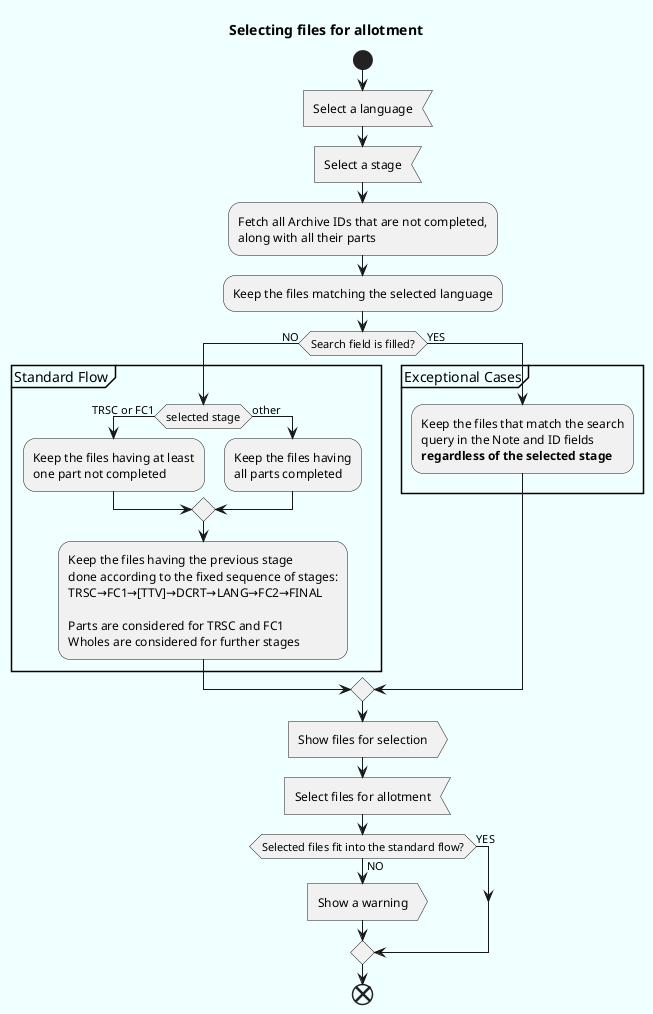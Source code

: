 @startuml FilesSelection

title Selecting files for allotment
skinparam backgroundColor Azure

start
:Select a language<
:Select a stage<
:Fetch all Archive IDs that are not completed,
along with all their parts;
:Keep the files matching the selected language;
if (Search field is filled?) then (NO)
  partition "Standard Flow" {
    if (selected stage) then (TRSC or FC1)
      :Keep the files having at least
      one part not completed;
    else (other)
      :Keep the files having
      all parts completed;
    endif
    :Keep the files having the previous stage
    done according to the fixed sequence of stages:
    TRSC→FC1→[TTV]→DCRT→LANG→FC2→FINAL
    
    Parts are considered for TRSC and FC1
    Wholes are considered for further stages;
  }
  
else (YES)
  partition "Exceptional Cases" {
    :Keep the files that match the search
    query in the Note and ID fields
    **regardless of the selected stage**;
  }
endif
:Show files for selection>
:Select files for allotment<
if (Selected files fit into the standard flow?) then (NO)
  :Show a warning>
else (YES)
endif

end
@enduml
